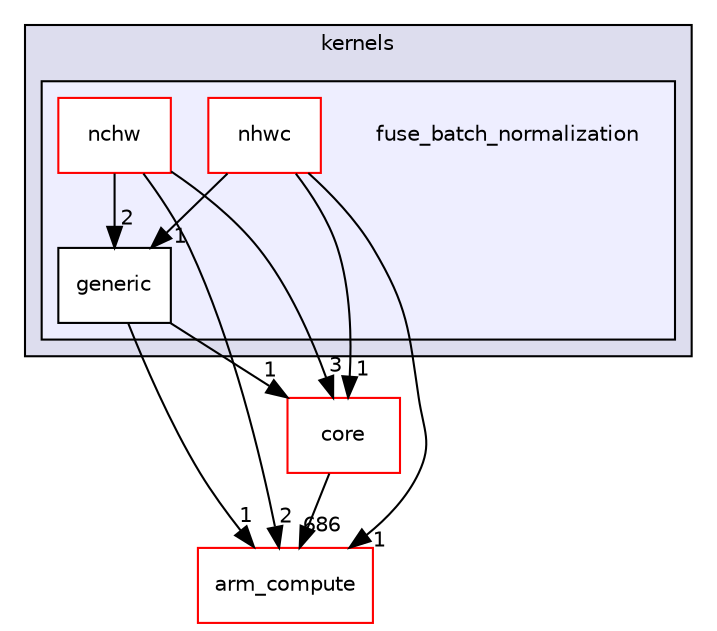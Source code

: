 digraph "src/cpu/kernels/fuse_batch_normalization" {
  compound=true
  node [ fontsize="10", fontname="Helvetica"];
  edge [ labelfontsize="10", labelfontname="Helvetica"];
  subgraph clusterdir_1de7bcbbdec2bf3559cb3c688662d4f5 {
    graph [ bgcolor="#ddddee", pencolor="black", label="kernels" fontname="Helvetica", fontsize="10", URL="dir_1de7bcbbdec2bf3559cb3c688662d4f5.xhtml"]
  subgraph clusterdir_bb11e055db43bd302d9253e2592a4191 {
    graph [ bgcolor="#eeeeff", pencolor="black", label="" URL="dir_bb11e055db43bd302d9253e2592a4191.xhtml"];
    dir_bb11e055db43bd302d9253e2592a4191 [shape=plaintext label="fuse_batch_normalization"];
  dir_a1c5d8e5f910cc021621e5f63768cddc [shape=box label="generic" fillcolor="white" style="filled" URL="dir_a1c5d8e5f910cc021621e5f63768cddc.xhtml"];
  dir_b88a95520b4724aa38fb98bd2c9d4779 [shape=box label="nchw" fillcolor="white" style="filled" color="red" URL="dir_b88a95520b4724aa38fb98bd2c9d4779.xhtml"];
  dir_8214c66eb519552933c96f6da57248c9 [shape=box label="nhwc" fillcolor="white" style="filled" color="red" URL="dir_8214c66eb519552933c96f6da57248c9.xhtml"];
  }
  }
  dir_214608ef36d61442cb2b0c1c4e9a7def [shape=box label="arm_compute" fillcolor="white" style="filled" color="red" URL="dir_214608ef36d61442cb2b0c1c4e9a7def.xhtml"];
  dir_aebb8dcc11953d78e620bbef0b9e2183 [shape=box label="core" fillcolor="white" style="filled" color="red" URL="dir_aebb8dcc11953d78e620bbef0b9e2183.xhtml"];
  dir_a1c5d8e5f910cc021621e5f63768cddc->dir_214608ef36d61442cb2b0c1c4e9a7def [headlabel="1", labeldistance=1.5 headhref="dir_000444_000000.xhtml"];
  dir_a1c5d8e5f910cc021621e5f63768cddc->dir_aebb8dcc11953d78e620bbef0b9e2183 [headlabel="1", labeldistance=1.5 headhref="dir_000444_000017.xhtml"];
  dir_b88a95520b4724aa38fb98bd2c9d4779->dir_a1c5d8e5f910cc021621e5f63768cddc [headlabel="2", labeldistance=1.5 headhref="dir_000445_000444.xhtml"];
  dir_b88a95520b4724aa38fb98bd2c9d4779->dir_214608ef36d61442cb2b0c1c4e9a7def [headlabel="2", labeldistance=1.5 headhref="dir_000445_000000.xhtml"];
  dir_b88a95520b4724aa38fb98bd2c9d4779->dir_aebb8dcc11953d78e620bbef0b9e2183 [headlabel="3", labeldistance=1.5 headhref="dir_000445_000017.xhtml"];
  dir_8214c66eb519552933c96f6da57248c9->dir_214608ef36d61442cb2b0c1c4e9a7def [headlabel="1", labeldistance=1.5 headhref="dir_000447_000000.xhtml"];
  dir_8214c66eb519552933c96f6da57248c9->dir_a1c5d8e5f910cc021621e5f63768cddc [headlabel="1", labeldistance=1.5 headhref="dir_000447_000444.xhtml"];
  dir_8214c66eb519552933c96f6da57248c9->dir_aebb8dcc11953d78e620bbef0b9e2183 [headlabel="1", labeldistance=1.5 headhref="dir_000447_000017.xhtml"];
  dir_aebb8dcc11953d78e620bbef0b9e2183->dir_214608ef36d61442cb2b0c1c4e9a7def [headlabel="686", labeldistance=1.5 headhref="dir_000017_000000.xhtml"];
}
